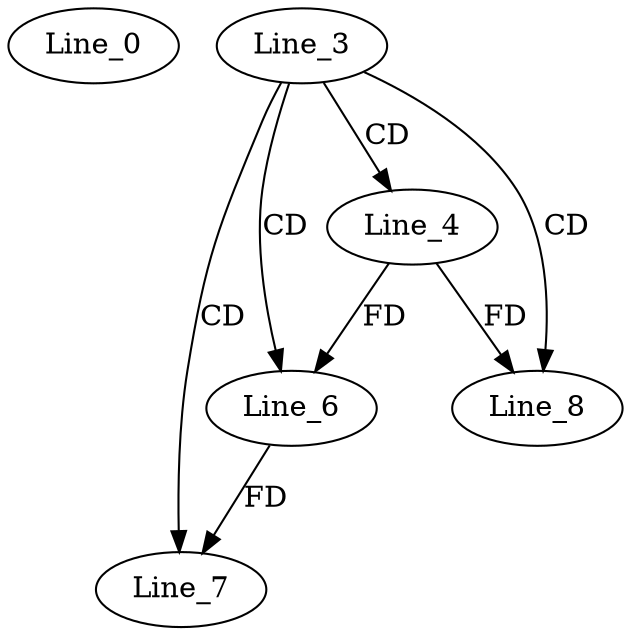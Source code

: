 digraph G {
  Line_0;
  Line_3;
  Line_4;
  Line_6;
  Line_6;
  Line_7;
  Line_8;
  Line_3 -> Line_4 [ label="CD" ];
  Line_3 -> Line_6 [ label="CD" ];
  Line_4 -> Line_6 [ label="FD" ];
  Line_3 -> Line_7 [ label="CD" ];
  Line_6 -> Line_7 [ label="FD" ];
  Line_3 -> Line_8 [ label="CD" ];
  Line_4 -> Line_8 [ label="FD" ];
}
